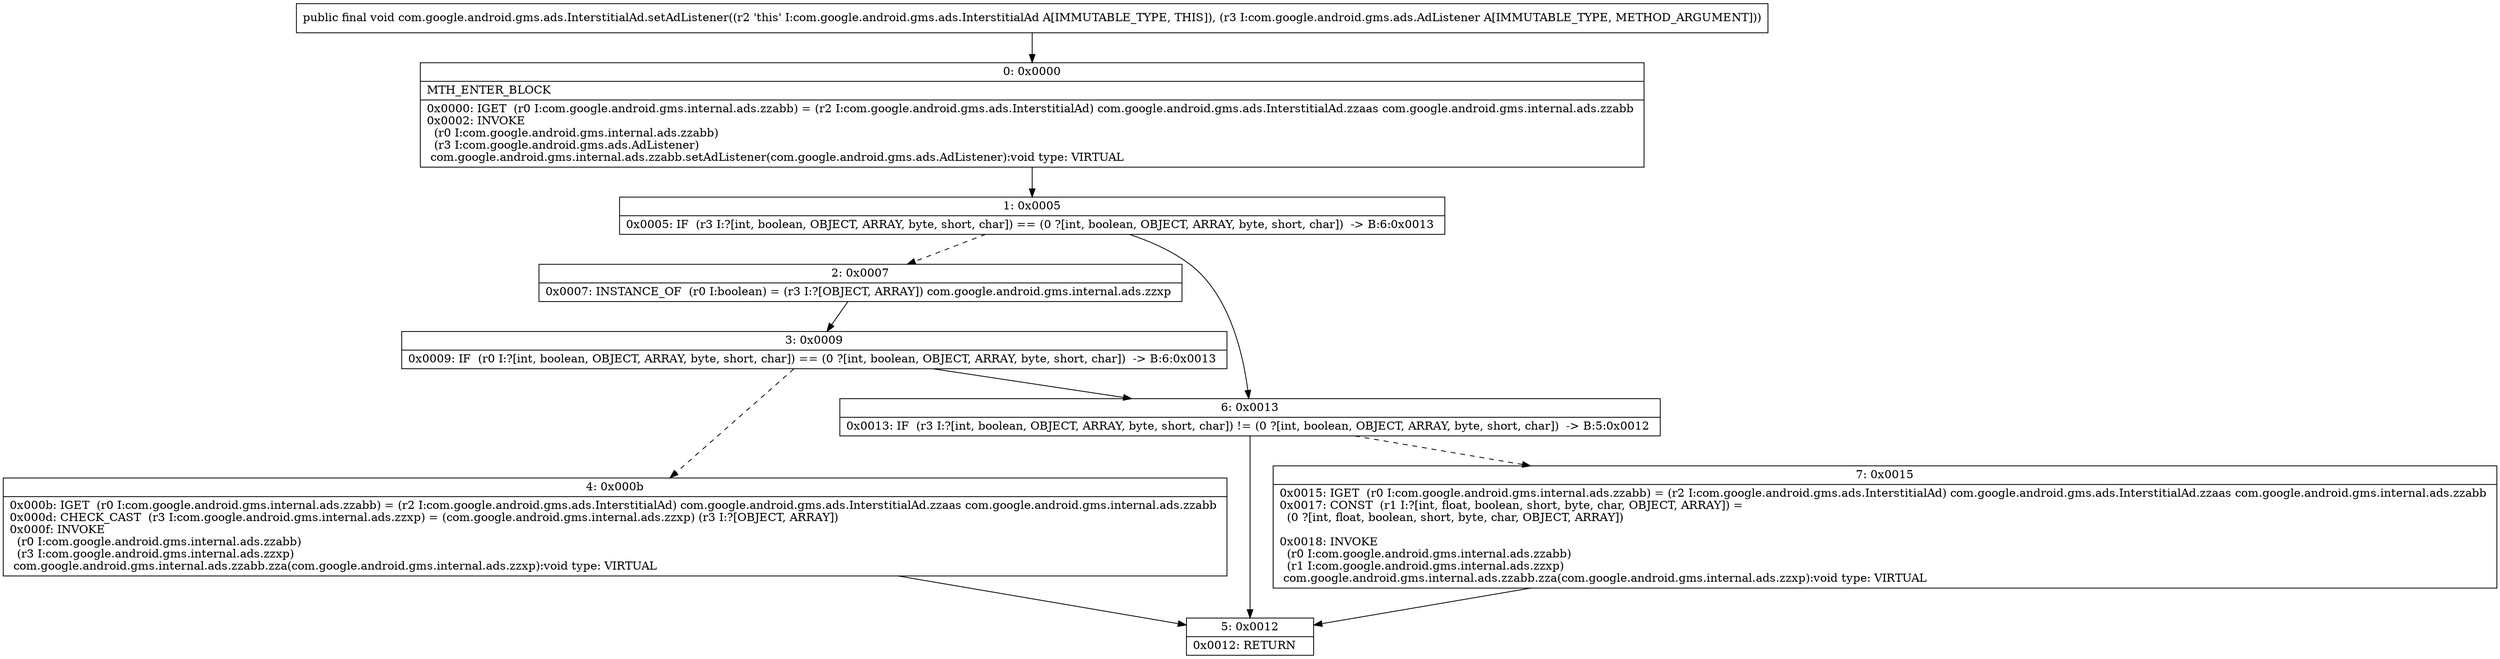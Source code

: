 digraph "CFG forcom.google.android.gms.ads.InterstitialAd.setAdListener(Lcom\/google\/android\/gms\/ads\/AdListener;)V" {
Node_0 [shape=record,label="{0\:\ 0x0000|MTH_ENTER_BLOCK\l|0x0000: IGET  (r0 I:com.google.android.gms.internal.ads.zzabb) = (r2 I:com.google.android.gms.ads.InterstitialAd) com.google.android.gms.ads.InterstitialAd.zzaas com.google.android.gms.internal.ads.zzabb \l0x0002: INVOKE  \l  (r0 I:com.google.android.gms.internal.ads.zzabb)\l  (r3 I:com.google.android.gms.ads.AdListener)\l com.google.android.gms.internal.ads.zzabb.setAdListener(com.google.android.gms.ads.AdListener):void type: VIRTUAL \l}"];
Node_1 [shape=record,label="{1\:\ 0x0005|0x0005: IF  (r3 I:?[int, boolean, OBJECT, ARRAY, byte, short, char]) == (0 ?[int, boolean, OBJECT, ARRAY, byte, short, char])  \-\> B:6:0x0013 \l}"];
Node_2 [shape=record,label="{2\:\ 0x0007|0x0007: INSTANCE_OF  (r0 I:boolean) = (r3 I:?[OBJECT, ARRAY]) com.google.android.gms.internal.ads.zzxp \l}"];
Node_3 [shape=record,label="{3\:\ 0x0009|0x0009: IF  (r0 I:?[int, boolean, OBJECT, ARRAY, byte, short, char]) == (0 ?[int, boolean, OBJECT, ARRAY, byte, short, char])  \-\> B:6:0x0013 \l}"];
Node_4 [shape=record,label="{4\:\ 0x000b|0x000b: IGET  (r0 I:com.google.android.gms.internal.ads.zzabb) = (r2 I:com.google.android.gms.ads.InterstitialAd) com.google.android.gms.ads.InterstitialAd.zzaas com.google.android.gms.internal.ads.zzabb \l0x000d: CHECK_CAST  (r3 I:com.google.android.gms.internal.ads.zzxp) = (com.google.android.gms.internal.ads.zzxp) (r3 I:?[OBJECT, ARRAY]) \l0x000f: INVOKE  \l  (r0 I:com.google.android.gms.internal.ads.zzabb)\l  (r3 I:com.google.android.gms.internal.ads.zzxp)\l com.google.android.gms.internal.ads.zzabb.zza(com.google.android.gms.internal.ads.zzxp):void type: VIRTUAL \l}"];
Node_5 [shape=record,label="{5\:\ 0x0012|0x0012: RETURN   \l}"];
Node_6 [shape=record,label="{6\:\ 0x0013|0x0013: IF  (r3 I:?[int, boolean, OBJECT, ARRAY, byte, short, char]) != (0 ?[int, boolean, OBJECT, ARRAY, byte, short, char])  \-\> B:5:0x0012 \l}"];
Node_7 [shape=record,label="{7\:\ 0x0015|0x0015: IGET  (r0 I:com.google.android.gms.internal.ads.zzabb) = (r2 I:com.google.android.gms.ads.InterstitialAd) com.google.android.gms.ads.InterstitialAd.zzaas com.google.android.gms.internal.ads.zzabb \l0x0017: CONST  (r1 I:?[int, float, boolean, short, byte, char, OBJECT, ARRAY]) = \l  (0 ?[int, float, boolean, short, byte, char, OBJECT, ARRAY])\l \l0x0018: INVOKE  \l  (r0 I:com.google.android.gms.internal.ads.zzabb)\l  (r1 I:com.google.android.gms.internal.ads.zzxp)\l com.google.android.gms.internal.ads.zzabb.zza(com.google.android.gms.internal.ads.zzxp):void type: VIRTUAL \l}"];
MethodNode[shape=record,label="{public final void com.google.android.gms.ads.InterstitialAd.setAdListener((r2 'this' I:com.google.android.gms.ads.InterstitialAd A[IMMUTABLE_TYPE, THIS]), (r3 I:com.google.android.gms.ads.AdListener A[IMMUTABLE_TYPE, METHOD_ARGUMENT])) }"];
MethodNode -> Node_0;
Node_0 -> Node_1;
Node_1 -> Node_2[style=dashed];
Node_1 -> Node_6;
Node_2 -> Node_3;
Node_3 -> Node_4[style=dashed];
Node_3 -> Node_6;
Node_4 -> Node_5;
Node_6 -> Node_5;
Node_6 -> Node_7[style=dashed];
Node_7 -> Node_5;
}

